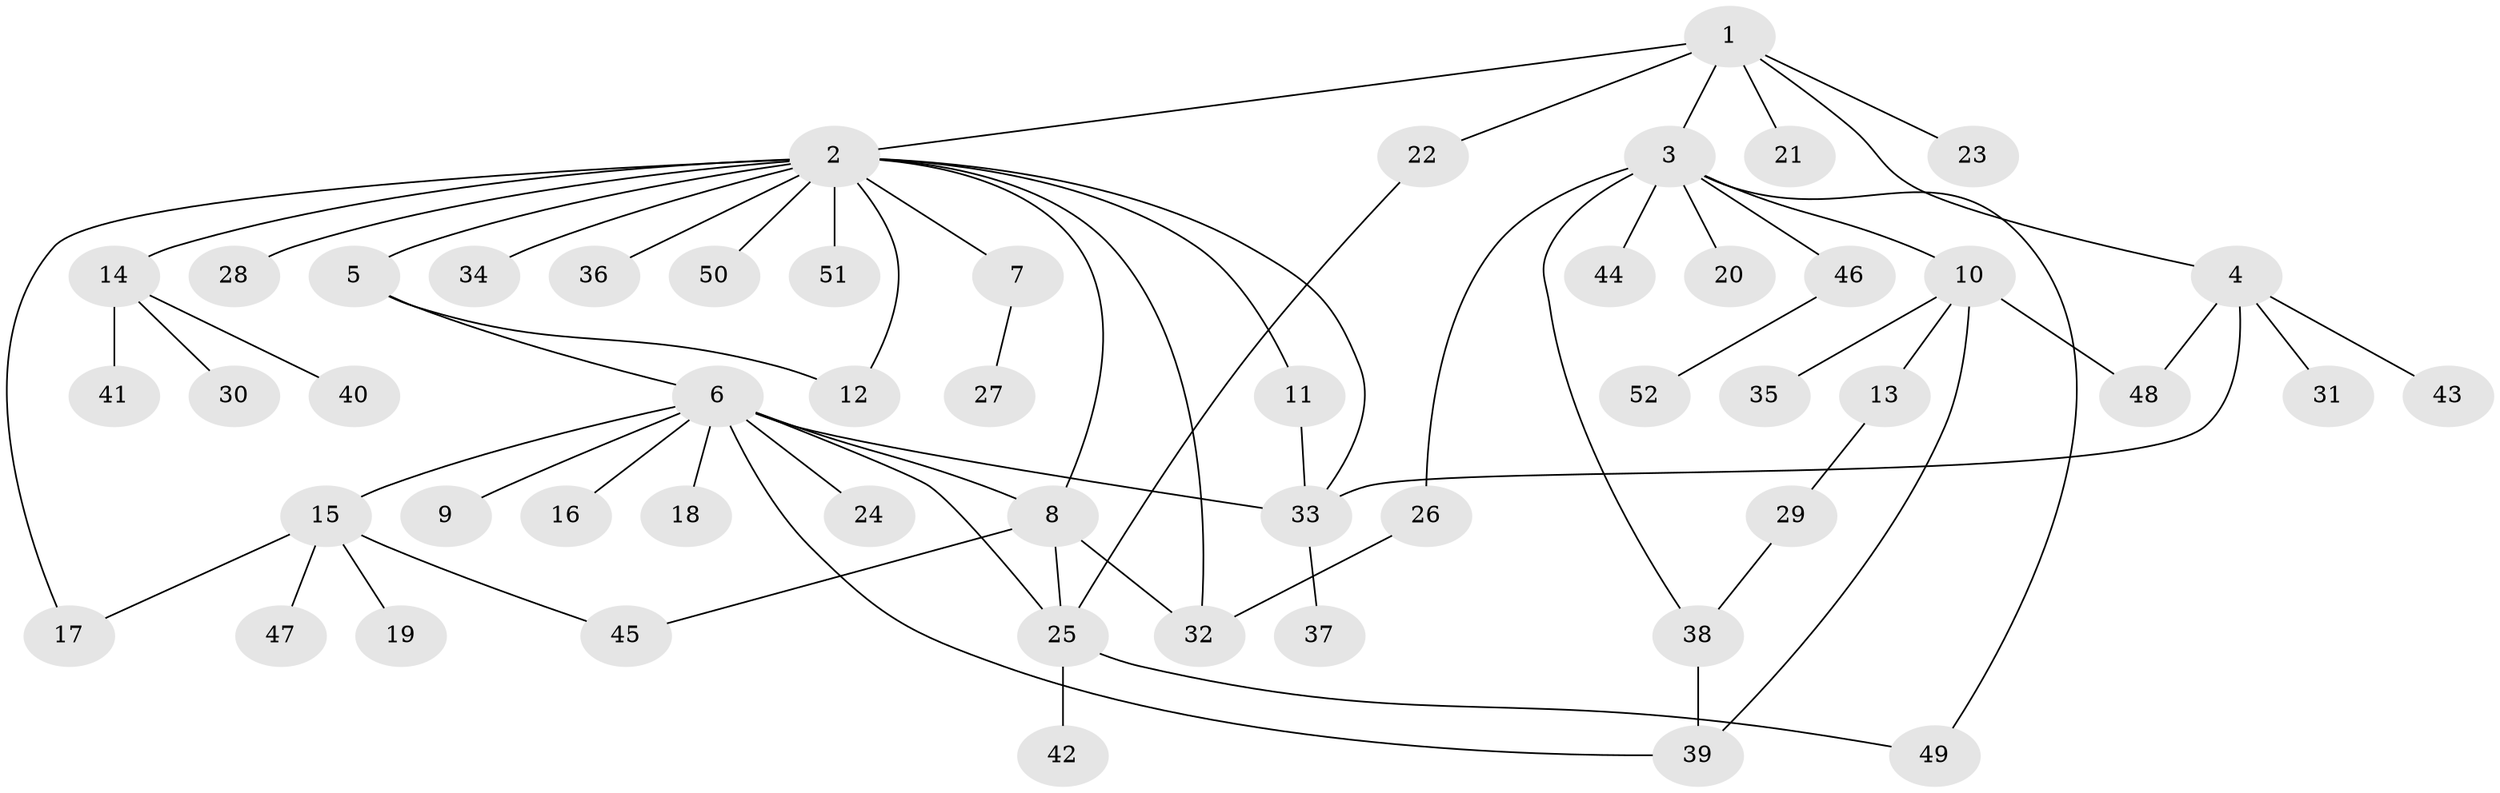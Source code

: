 // coarse degree distribution, {5: 0.07894736842105263, 14: 0.02631578947368421, 9: 0.05263157894736842, 8: 0.02631578947368421, 2: 0.15789473684210525, 3: 0.07894736842105263, 4: 0.05263157894736842, 1: 0.5263157894736842}
// Generated by graph-tools (version 1.1) at 2025/23/03/03/25 07:23:55]
// undirected, 52 vertices, 67 edges
graph export_dot {
graph [start="1"]
  node [color=gray90,style=filled];
  1;
  2;
  3;
  4;
  5;
  6;
  7;
  8;
  9;
  10;
  11;
  12;
  13;
  14;
  15;
  16;
  17;
  18;
  19;
  20;
  21;
  22;
  23;
  24;
  25;
  26;
  27;
  28;
  29;
  30;
  31;
  32;
  33;
  34;
  35;
  36;
  37;
  38;
  39;
  40;
  41;
  42;
  43;
  44;
  45;
  46;
  47;
  48;
  49;
  50;
  51;
  52;
  1 -- 2;
  1 -- 3;
  1 -- 4;
  1 -- 21;
  1 -- 22;
  1 -- 23;
  2 -- 5;
  2 -- 7;
  2 -- 8;
  2 -- 11;
  2 -- 12;
  2 -- 14;
  2 -- 17;
  2 -- 28;
  2 -- 32;
  2 -- 33;
  2 -- 34;
  2 -- 36;
  2 -- 50;
  2 -- 51;
  3 -- 10;
  3 -- 20;
  3 -- 26;
  3 -- 38;
  3 -- 44;
  3 -- 46;
  3 -- 49;
  4 -- 31;
  4 -- 33;
  4 -- 43;
  4 -- 48;
  5 -- 6;
  5 -- 12;
  6 -- 8;
  6 -- 9;
  6 -- 15;
  6 -- 16;
  6 -- 18;
  6 -- 24;
  6 -- 25;
  6 -- 33;
  6 -- 39;
  7 -- 27;
  8 -- 25;
  8 -- 32;
  8 -- 45;
  10 -- 13;
  10 -- 35;
  10 -- 39;
  10 -- 48;
  11 -- 33;
  13 -- 29;
  14 -- 30;
  14 -- 40;
  14 -- 41;
  15 -- 17;
  15 -- 19;
  15 -- 45;
  15 -- 47;
  22 -- 25;
  25 -- 42;
  25 -- 49;
  26 -- 32;
  29 -- 38;
  33 -- 37;
  38 -- 39;
  46 -- 52;
}
